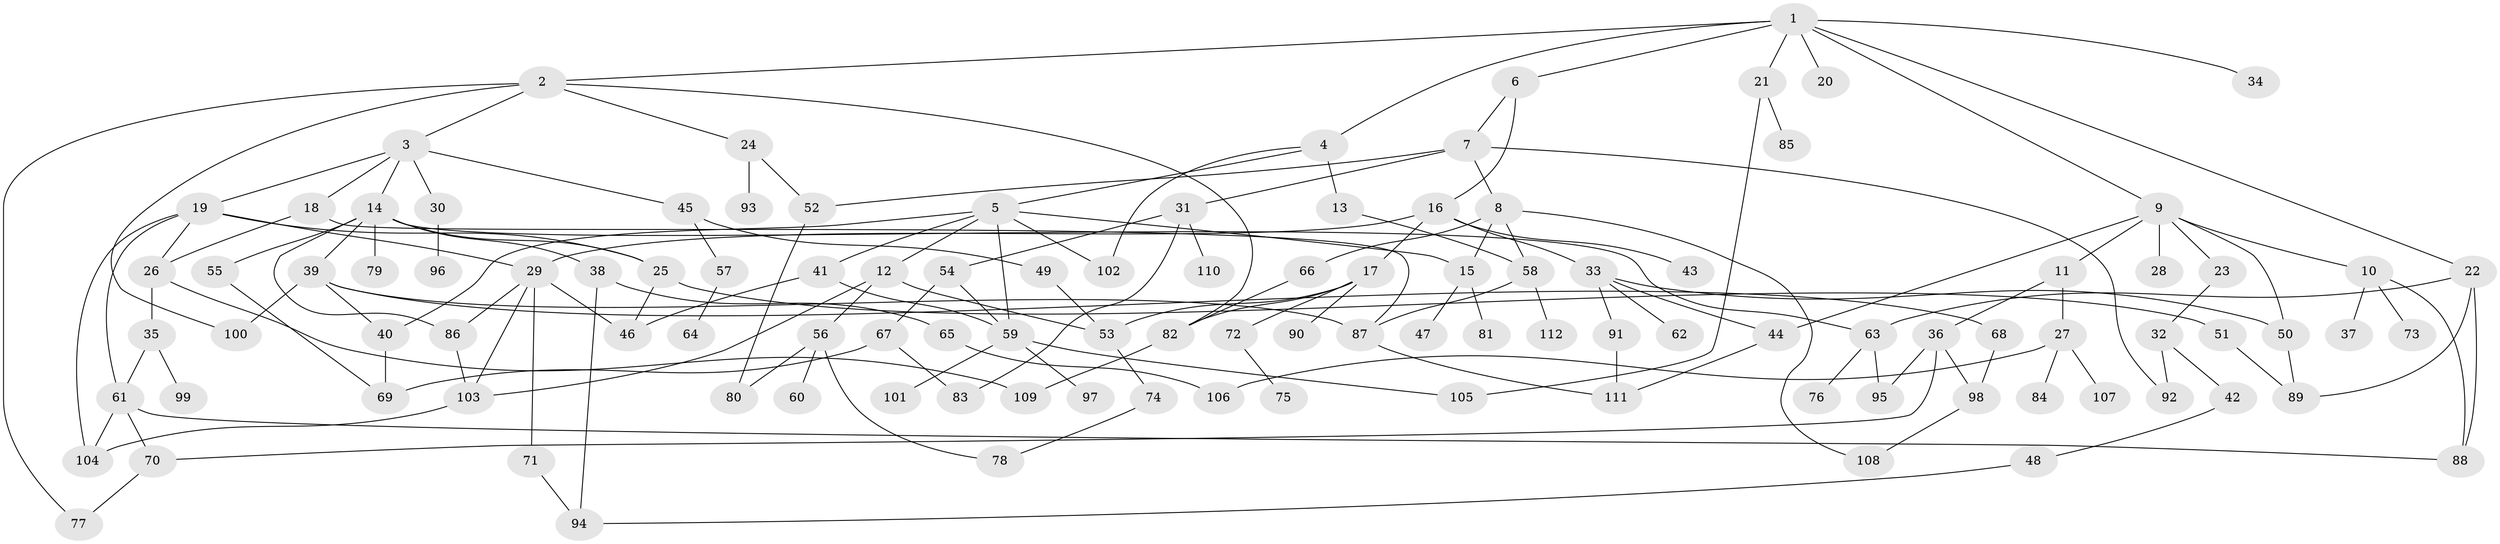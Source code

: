 // coarse degree distribution, {9: 0.013888888888888888, 6: 0.05555555555555555, 12: 0.013888888888888888, 4: 0.09722222222222222, 8: 0.013888888888888888, 5: 0.1111111111111111, 3: 0.2361111111111111, 7: 0.041666666666666664, 1: 0.2361111111111111, 2: 0.18055555555555555}
// Generated by graph-tools (version 1.1) at 2025/51/02/27/25 19:51:36]
// undirected, 112 vertices, 161 edges
graph export_dot {
graph [start="1"]
  node [color=gray90,style=filled];
  1;
  2;
  3;
  4;
  5;
  6;
  7;
  8;
  9;
  10;
  11;
  12;
  13;
  14;
  15;
  16;
  17;
  18;
  19;
  20;
  21;
  22;
  23;
  24;
  25;
  26;
  27;
  28;
  29;
  30;
  31;
  32;
  33;
  34;
  35;
  36;
  37;
  38;
  39;
  40;
  41;
  42;
  43;
  44;
  45;
  46;
  47;
  48;
  49;
  50;
  51;
  52;
  53;
  54;
  55;
  56;
  57;
  58;
  59;
  60;
  61;
  62;
  63;
  64;
  65;
  66;
  67;
  68;
  69;
  70;
  71;
  72;
  73;
  74;
  75;
  76;
  77;
  78;
  79;
  80;
  81;
  82;
  83;
  84;
  85;
  86;
  87;
  88;
  89;
  90;
  91;
  92;
  93;
  94;
  95;
  96;
  97;
  98;
  99;
  100;
  101;
  102;
  103;
  104;
  105;
  106;
  107;
  108;
  109;
  110;
  111;
  112;
  1 -- 2;
  1 -- 4;
  1 -- 6;
  1 -- 9;
  1 -- 20;
  1 -- 21;
  1 -- 22;
  1 -- 34;
  2 -- 3;
  2 -- 24;
  2 -- 77;
  2 -- 100;
  2 -- 82;
  3 -- 14;
  3 -- 18;
  3 -- 19;
  3 -- 30;
  3 -- 45;
  4 -- 5;
  4 -- 13;
  4 -- 102;
  5 -- 12;
  5 -- 40;
  5 -- 41;
  5 -- 15;
  5 -- 102;
  5 -- 59;
  6 -- 7;
  6 -- 16;
  7 -- 8;
  7 -- 31;
  7 -- 52;
  7 -- 92;
  8 -- 15;
  8 -- 66;
  8 -- 108;
  8 -- 58;
  9 -- 10;
  9 -- 11;
  9 -- 23;
  9 -- 28;
  9 -- 50;
  9 -- 44;
  10 -- 37;
  10 -- 73;
  10 -- 88;
  11 -- 27;
  11 -- 36;
  12 -- 56;
  12 -- 103;
  12 -- 53;
  13 -- 58;
  14 -- 38;
  14 -- 39;
  14 -- 55;
  14 -- 79;
  14 -- 86;
  14 -- 25;
  14 -- 63;
  15 -- 47;
  15 -- 81;
  16 -- 17;
  16 -- 33;
  16 -- 43;
  16 -- 29;
  17 -- 72;
  17 -- 82;
  17 -- 90;
  17 -- 53;
  18 -- 26;
  18 -- 87;
  19 -- 25;
  19 -- 26;
  19 -- 29;
  19 -- 104;
  19 -- 61;
  21 -- 85;
  21 -- 105;
  22 -- 63;
  22 -- 88;
  22 -- 89;
  23 -- 32;
  24 -- 52;
  24 -- 93;
  25 -- 46;
  25 -- 51;
  26 -- 35;
  26 -- 109;
  27 -- 84;
  27 -- 107;
  27 -- 106;
  29 -- 71;
  29 -- 86;
  29 -- 103;
  29 -- 46;
  30 -- 96;
  31 -- 54;
  31 -- 110;
  31 -- 83;
  32 -- 42;
  32 -- 92;
  33 -- 44;
  33 -- 50;
  33 -- 62;
  33 -- 91;
  35 -- 61;
  35 -- 99;
  36 -- 98;
  36 -- 70;
  36 -- 95;
  38 -- 65;
  38 -- 94;
  39 -- 68;
  39 -- 40;
  39 -- 87;
  39 -- 100;
  40 -- 69;
  41 -- 59;
  41 -- 46;
  42 -- 48;
  44 -- 111;
  45 -- 49;
  45 -- 57;
  48 -- 94;
  49 -- 53;
  50 -- 89;
  51 -- 89;
  52 -- 80;
  53 -- 74;
  54 -- 59;
  54 -- 67;
  55 -- 69;
  56 -- 60;
  56 -- 78;
  56 -- 80;
  57 -- 64;
  58 -- 87;
  58 -- 112;
  59 -- 97;
  59 -- 101;
  59 -- 105;
  61 -- 70;
  61 -- 104;
  61 -- 88;
  63 -- 76;
  63 -- 95;
  65 -- 106;
  66 -- 82;
  67 -- 83;
  67 -- 69;
  68 -- 98;
  70 -- 77;
  71 -- 94;
  72 -- 75;
  74 -- 78;
  82 -- 109;
  86 -- 103;
  87 -- 111;
  91 -- 111;
  98 -- 108;
  103 -- 104;
}
